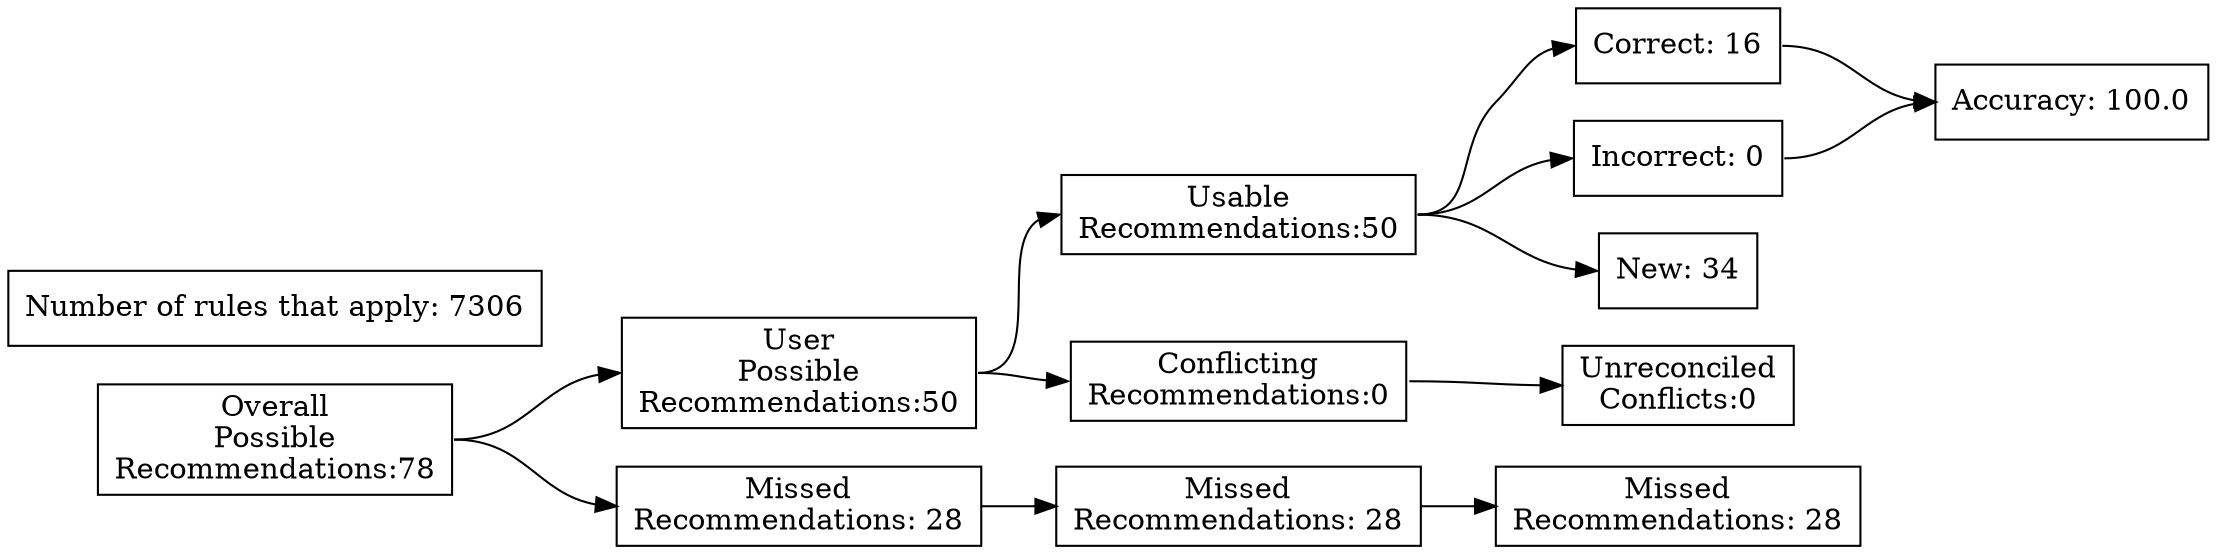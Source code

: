 digraph {
	graph [rankdir=LR]
	node [pos=r shape=box]
	edge [headport=w tailport=e]
		A [label="Overall
Possible
Recommendations:78"]
		B [label="User
Possible
Recommendations:50"]
		C [label="Missed
Recommendations: 28"]
		D [label="Usable
Recommendations:50"]
		E [label="Conflicting
Recommendations:0"]
		J [label="Missed
Recommendations: 28"]
		M [label="Unreconciled
Conflicts:0"]
		F [label="Correct: 16"]
		G [label="Incorrect: 0"]
		H [label="New: 34"]
		K [label="Missed
Recommendations: 28"]
		I [label="Accuracy: 100.0"]
		l [label="Number of rules that apply: 7306"]
			A -> B
			A -> C
			B -> D
			B -> E
			D -> F
			D -> G
			D -> H
			F -> I
			G -> I
			C -> J
			J -> K
			E -> M
}